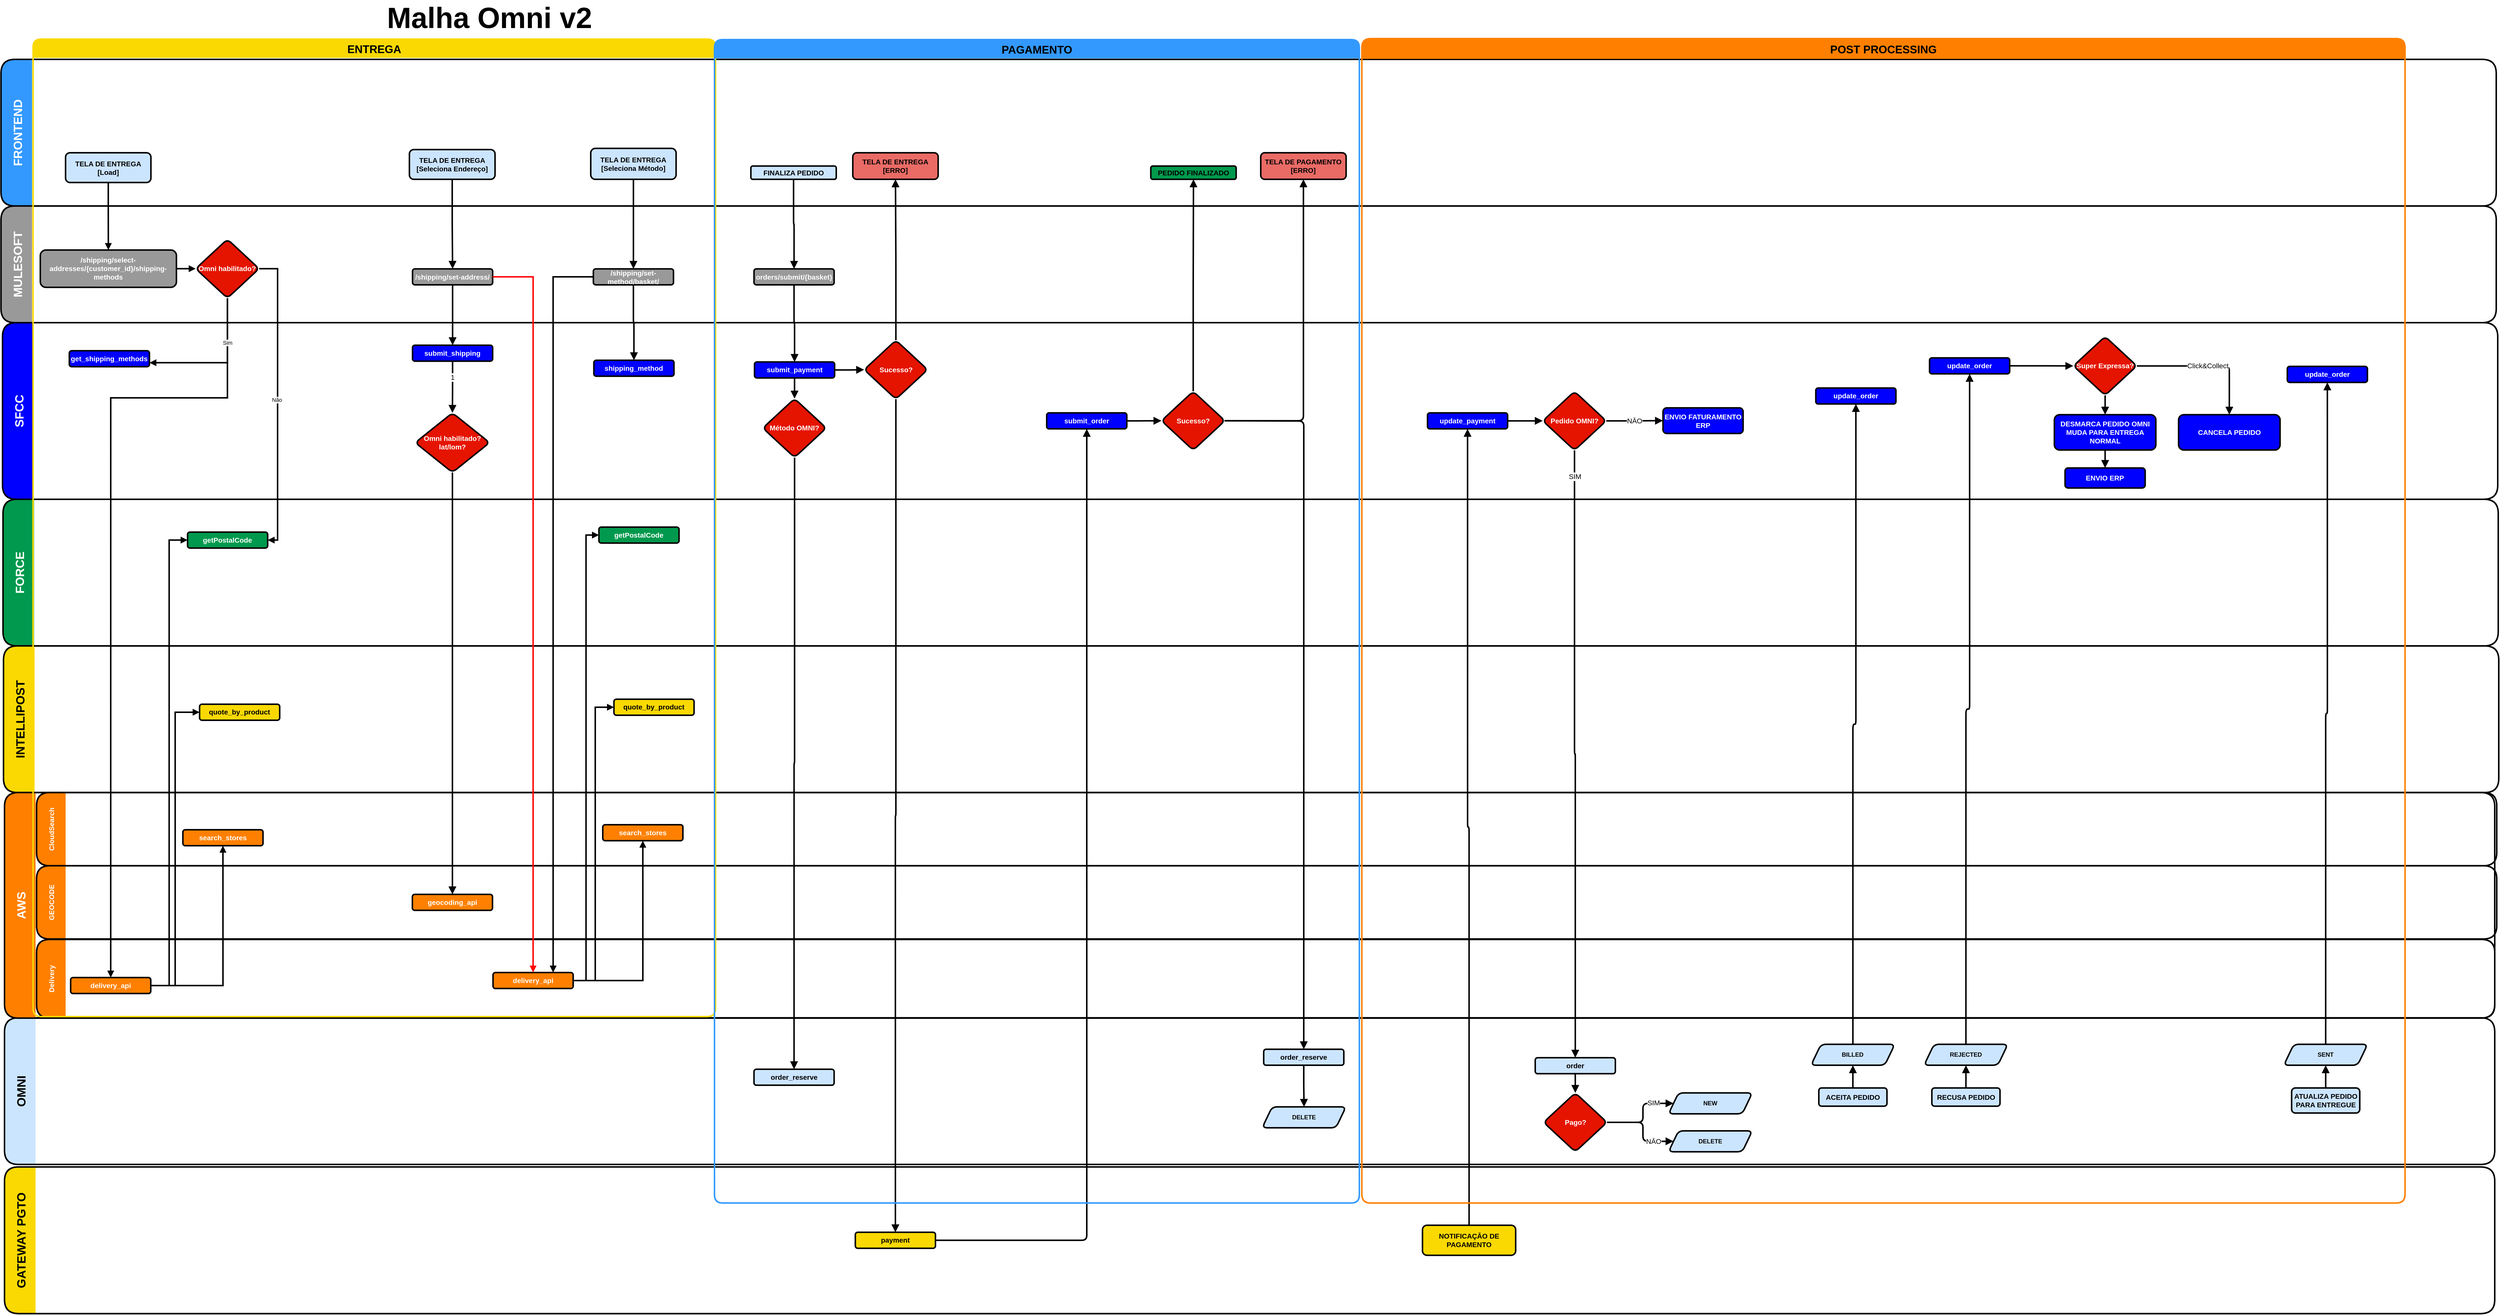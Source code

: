 <mxfile version="20.4.0" type="github">
  <diagram id="8vji63VKpBlKnXmn7Ga9" name="Page-1">
    <mxGraphModel dx="-656" dy="1143" grid="1" gridSize="10" guides="1" tooltips="1" connect="1" arrows="1" fold="1" page="1" pageScale="1" pageWidth="827" pageHeight="1169" math="0" shadow="0">
      <root>
        <mxCell id="0" />
        <mxCell id="1" parent="0" />
        <mxCell id="pm2VZgvuKRMVonqQj59v-1" value="search_stores" style="rounded=1;whiteSpace=wrap;html=1;fontFamily=Helvetica;fontSize=14;fontColor=#ffffff;align=center;fillColor=#FF8000;strokeColor=default;strokeWidth=3;fontStyle=1;" parent="1" vertex="1">
          <mxGeometry x="4294.003" y="2242.003" width="159.914" height="31.926" as="geometry" />
        </mxCell>
        <mxCell id="pm2VZgvuKRMVonqQj59v-2" value="OMNI" style="swimlane;horizontal=0;labelBackgroundColor=none;fillColor=#CCE5FF;fontColor=#000000;strokeColor=default;strokeWidth=3;fontSize=24;perimeterSpacing=1;swimlaneLine=0;rounded=1;startSize=62;collapsible=0;" parent="1" vertex="1">
          <mxGeometry x="3100" y="2627.4" width="4970" height="292.65" as="geometry">
            <mxRectangle x="-984" y="2480.4" width="47" height="92" as="alternateBounds" />
          </mxGeometry>
        </mxCell>
        <mxCell id="pm2VZgvuKRMVonqQj59v-4" style="edgeStyle=orthogonalEdgeStyle;rounded=1;orthogonalLoop=1;jettySize=auto;html=1;entryX=0.5;entryY=0;entryDx=0;entryDy=0;fontSize=24;fontColor=#000000;endArrow=block;endFill=1;endSize=8;strokeWidth=3;" parent="pm2VZgvuKRMVonqQj59v-2" source="pm2VZgvuKRMVonqQj59v-5" target="pm2VZgvuKRMVonqQj59v-6" edge="1">
          <mxGeometry relative="1" as="geometry" />
        </mxCell>
        <mxCell id="pm2VZgvuKRMVonqQj59v-5" value="order_reserve" style="rounded=1;whiteSpace=wrap;html=1;fontFamily=Helvetica;fontSize=14;fontColor=#000000;align=center;fillColor=#CCE5FF;strokeColor=default;strokeWidth=3;fontStyle=1;" parent="pm2VZgvuKRMVonqQj59v-2" vertex="1">
          <mxGeometry x="2513.094" y="62.714" width="159.914" height="31.926" as="geometry" />
        </mxCell>
        <mxCell id="pm2VZgvuKRMVonqQj59v-6" value="&lt;b&gt;DELETE&lt;/b&gt;" style="shape=parallelogram;perimeter=parallelogramPerimeter;whiteSpace=wrap;html=1;fixedSize=1;fontColor=#000000;fillColor=#CCE5FF;strokeWidth=3;rounded=1;" parent="pm2VZgvuKRMVonqQj59v-2" vertex="1">
          <mxGeometry x="2510.004" y="177.682" width="167.23" height="41.807" as="geometry" />
        </mxCell>
        <mxCell id="pm2VZgvuKRMVonqQj59v-7" style="edgeStyle=orthogonalEdgeStyle;rounded=1;orthogonalLoop=1;jettySize=auto;html=1;entryX=0.5;entryY=0;entryDx=0;entryDy=0;labelBackgroundColor=default;fontSize=14;fontColor=#000000;endArrow=block;endFill=1;endSize=8;strokeWidth=3;" parent="pm2VZgvuKRMVonqQj59v-2" source="pm2VZgvuKRMVonqQj59v-8" target="pm2VZgvuKRMVonqQj59v-12" edge="1">
          <mxGeometry relative="1" as="geometry" />
        </mxCell>
        <mxCell id="pm2VZgvuKRMVonqQj59v-8" value="order" style="rounded=1;whiteSpace=wrap;html=1;fontFamily=Helvetica;fontSize=14;fontColor=#000000;align=center;fillColor=#CCE5FF;strokeColor=default;strokeWidth=3;fontStyle=1;" parent="pm2VZgvuKRMVonqQj59v-2" vertex="1">
          <mxGeometry x="3055.004" y="79.594" width="159.914" height="31.926" as="geometry" />
        </mxCell>
        <mxCell id="pm2VZgvuKRMVonqQj59v-9" value="&lt;b&gt;NEW&lt;/b&gt;" style="shape=parallelogram;perimeter=parallelogramPerimeter;whiteSpace=wrap;html=1;fixedSize=1;fontColor=#000000;fillColor=#CCE5FF;strokeWidth=3;rounded=1;" parent="pm2VZgvuKRMVonqQj59v-2" vertex="1">
          <mxGeometry x="3321.004" y="149.822" width="167.23" height="41.807" as="geometry" />
        </mxCell>
        <mxCell id="pm2VZgvuKRMVonqQj59v-10" value="SIM" style="edgeStyle=orthogonalEdgeStyle;rounded=1;orthogonalLoop=1;jettySize=auto;html=1;entryX=0;entryY=0.5;entryDx=0;entryDy=0;labelBackgroundColor=default;fontSize=14;fontColor=#000000;endArrow=block;endFill=1;endSize=8;strokeWidth=3;" parent="pm2VZgvuKRMVonqQj59v-2" source="pm2VZgvuKRMVonqQj59v-12" target="pm2VZgvuKRMVonqQj59v-9" edge="1">
          <mxGeometry x="0.531" y="1" relative="1" as="geometry">
            <Array as="points">
              <mxPoint x="3270" y="209" />
              <mxPoint x="3270" y="171" />
            </Array>
            <mxPoint as="offset" />
          </mxGeometry>
        </mxCell>
        <mxCell id="pm2VZgvuKRMVonqQj59v-11" value="NĀO" style="edgeStyle=orthogonalEdgeStyle;rounded=1;orthogonalLoop=1;jettySize=auto;html=1;entryX=0;entryY=0.5;entryDx=0;entryDy=0;labelBackgroundColor=default;fontSize=14;fontColor=#000000;endArrow=block;endFill=1;endSize=8;strokeWidth=3;" parent="pm2VZgvuKRMVonqQj59v-2" source="pm2VZgvuKRMVonqQj59v-12" target="pm2VZgvuKRMVonqQj59v-13" edge="1">
          <mxGeometry x="0.531" relative="1" as="geometry">
            <Array as="points">
              <mxPoint x="3270" y="209" />
              <mxPoint x="3270" y="246" />
            </Array>
            <mxPoint as="offset" />
          </mxGeometry>
        </mxCell>
        <mxCell id="pm2VZgvuKRMVonqQj59v-12" value="Pago?" style="rhombus;whiteSpace=wrap;html=1;labelBackgroundColor=none;fontColor=#ffffff;fillColor=#e51400;strokeColor=default;strokeWidth=3;fontSize=14;fontStyle=1;rounded=1;" parent="pm2VZgvuKRMVonqQj59v-2" vertex="1">
          <mxGeometry x="3071.576" y="149.822" width="126.771" height="117.531" as="geometry" />
        </mxCell>
        <mxCell id="pm2VZgvuKRMVonqQj59v-13" value="&lt;b&gt;DELETE&lt;/b&gt;" style="shape=parallelogram;perimeter=parallelogramPerimeter;whiteSpace=wrap;html=1;fixedSize=1;fontColor=#000000;fillColor=#CCE5FF;strokeWidth=3;rounded=1;" parent="pm2VZgvuKRMVonqQj59v-2" vertex="1">
          <mxGeometry x="3321.004" y="225.542" width="167.23" height="41.807" as="geometry" />
        </mxCell>
        <mxCell id="pm2VZgvuKRMVonqQj59v-14" style="edgeStyle=orthogonalEdgeStyle;rounded=1;orthogonalLoop=1;jettySize=auto;html=1;entryX=0.5;entryY=1;entryDx=0;entryDy=0;labelBackgroundColor=default;fontSize=14;fontColor=#FFFFFF;endArrow=block;endFill=1;endSize=8;strokeWidth=3;" parent="pm2VZgvuKRMVonqQj59v-2" source="pm2VZgvuKRMVonqQj59v-15" target="pm2VZgvuKRMVonqQj59v-18" edge="1">
          <mxGeometry relative="1" as="geometry" />
        </mxCell>
        <mxCell id="pm2VZgvuKRMVonqQj59v-15" value="&lt;b&gt;ACEITA PEDIDO&lt;/b&gt;" style="rounded=1;whiteSpace=wrap;html=1;fontSize=14;fontColor=#000000;strokeWidth=3;fillColor=#CCE5FF;" parent="pm2VZgvuKRMVonqQj59v-2" vertex="1">
          <mxGeometry x="3621" y="140" width="136" height="36.32" as="geometry" />
        </mxCell>
        <mxCell id="pm2VZgvuKRMVonqQj59v-16" style="edgeStyle=orthogonalEdgeStyle;rounded=1;orthogonalLoop=1;jettySize=auto;html=1;entryX=0.5;entryY=1;entryDx=0;entryDy=0;labelBackgroundColor=default;fontSize=14;fontColor=#FFFFFF;endArrow=block;endFill=1;endSize=8;strokeWidth=3;" parent="pm2VZgvuKRMVonqQj59v-2" source="pm2VZgvuKRMVonqQj59v-17" target="pm2VZgvuKRMVonqQj59v-19" edge="1">
          <mxGeometry relative="1" as="geometry" />
        </mxCell>
        <mxCell id="pm2VZgvuKRMVonqQj59v-17" value="&lt;b&gt;RECUSA PEDIDO&lt;/b&gt;" style="rounded=1;whiteSpace=wrap;html=1;fontSize=14;fontColor=#000000;strokeWidth=3;fillColor=#CCE5FF;" parent="pm2VZgvuKRMVonqQj59v-2" vertex="1">
          <mxGeometry x="3846.62" y="140" width="136" height="36.32" as="geometry" />
        </mxCell>
        <mxCell id="pm2VZgvuKRMVonqQj59v-18" value="&lt;b&gt;BILLED&lt;/b&gt;" style="shape=parallelogram;perimeter=parallelogramPerimeter;whiteSpace=wrap;html=1;fixedSize=1;fontColor=#000000;fillColor=#CCE5FF;strokeWidth=3;rounded=1;" parent="pm2VZgvuKRMVonqQj59v-2" vertex="1">
          <mxGeometry x="3605.384" y="52.832" width="167.23" height="41.807" as="geometry" />
        </mxCell>
        <mxCell id="pm2VZgvuKRMVonqQj59v-19" value="&lt;b&gt;REJECTED&lt;/b&gt;" style="shape=parallelogram;perimeter=parallelogramPerimeter;whiteSpace=wrap;html=1;fixedSize=1;fontColor=#000000;fillColor=#CCE5FF;strokeWidth=3;rounded=1;" parent="pm2VZgvuKRMVonqQj59v-2" vertex="1">
          <mxGeometry x="3831.004" y="52.832" width="167.23" height="41.807" as="geometry" />
        </mxCell>
        <mxCell id="pm2VZgvuKRMVonqQj59v-20" style="edgeStyle=orthogonalEdgeStyle;rounded=1;orthogonalLoop=1;jettySize=auto;html=1;entryX=0.5;entryY=1;entryDx=0;entryDy=0;labelBackgroundColor=default;fontSize=14;fontColor=#000000;endArrow=block;endFill=1;endSize=8;strokeWidth=3;" parent="pm2VZgvuKRMVonqQj59v-2" source="pm2VZgvuKRMVonqQj59v-21" target="pm2VZgvuKRMVonqQj59v-22" edge="1">
          <mxGeometry relative="1" as="geometry" />
        </mxCell>
        <mxCell id="pm2VZgvuKRMVonqQj59v-21" value="&lt;b&gt;ATUALIZA PEDIDO PARA ENTREGUE&lt;/b&gt;" style="rounded=1;whiteSpace=wrap;html=1;fontSize=14;fontColor=#000000;strokeWidth=3;fillColor=#CCE5FF;" parent="pm2VZgvuKRMVonqQj59v-2" vertex="1">
          <mxGeometry x="4564.62" y="140" width="136" height="50" as="geometry" />
        </mxCell>
        <mxCell id="pm2VZgvuKRMVonqQj59v-22" value="&lt;b&gt;SENT&lt;/b&gt;" style="shape=parallelogram;perimeter=parallelogramPerimeter;whiteSpace=wrap;html=1;fixedSize=1;fontColor=#000000;fillColor=#CCE5FF;strokeWidth=3;rounded=1;" parent="pm2VZgvuKRMVonqQj59v-2" vertex="1">
          <mxGeometry x="4549.004" y="52.832" width="167.23" height="41.807" as="geometry" />
        </mxCell>
        <mxCell id="pm2VZgvuKRMVonqQj59v-23" value="GATEWAY PGTO" style="swimlane;horizontal=0;labelBackgroundColor=none;fillColor=#FAD902;fontColor=#000000;strokeColor=default;strokeWidth=3;fontSize=24;perimeterSpacing=1;swimlaneLine=0;rounded=1;startSize=62;collapsible=0;" parent="1" vertex="1">
          <mxGeometry x="3100" y="2925.06" width="4970" height="292.65" as="geometry" />
        </mxCell>
        <mxCell id="pm2VZgvuKRMVonqQj59v-24" value="payment" style="rounded=1;whiteSpace=wrap;html=1;fontFamily=Helvetica;fontSize=14;fontColor=#000000;align=center;fillColor=#FAD902;strokeColor=default;strokeWidth=3;fontStyle=1;" parent="pm2VZgvuKRMVonqQj59v-23" vertex="1">
          <mxGeometry x="1698.071" y="130.362" width="159.914" height="31.926" as="geometry" />
        </mxCell>
        <mxCell id="pm2VZgvuKRMVonqQj59v-25" value="&lt;b style=&quot;font-size: 14px;&quot;&gt;NOTIFICAÇĀO DE PAGAMENTO&lt;/b&gt;" style="rounded=1;whiteSpace=wrap;html=1;fontSize=14;fontColor=#000000;strokeWidth=3;fillColor=#FAD902;" parent="pm2VZgvuKRMVonqQj59v-23" vertex="1">
          <mxGeometry x="2830" y="116.32" width="186" height="60" as="geometry" />
        </mxCell>
        <mxCell id="pm2VZgvuKRMVonqQj59v-26" style="edgeStyle=orthogonalEdgeStyle;rounded=1;orthogonalLoop=1;jettySize=auto;html=1;entryX=0.5;entryY=0;entryDx=0;entryDy=0;fontColor=#000000;endArrow=block;endFill=1;endSize=8;strokeWidth=3;" parent="1" source="pm2VZgvuKRMVonqQj59v-38" target="pm2VZgvuKRMVonqQj59v-3" edge="1">
          <mxGeometry relative="1" as="geometry" />
        </mxCell>
        <mxCell id="pm2VZgvuKRMVonqQj59v-27" value="FRONTEND" style="swimlane;horizontal=0;labelBackgroundColor=none;fillColor=#3399FF;fontColor=#FFFFFF;strokeColor=default;strokeWidth=3;fontSize=24;perimeterSpacing=1;swimlaneLine=0;rounded=1;startSize=62;labelPosition=center;verticalLabelPosition=middle;align=center;verticalAlign=middle;collapsible=0;" parent="1" vertex="1">
          <mxGeometry x="3093" y="714.49" width="4980" height="292.65" as="geometry" />
        </mxCell>
        <mxCell id="pm2VZgvuKRMVonqQj59v-28" value="TELA DE ENTREGA&lt;br&gt;[Seleciona Endereço]" style="rounded=1;whiteSpace=wrap;html=1;labelBackgroundColor=none;fontColor=#000000;fillColor=#CCE5FF;strokeColor=default;strokeWidth=3;fontSize=14;fontStyle=1;" parent="pm2VZgvuKRMVonqQj59v-27" vertex="1">
          <mxGeometry x="815.09" y="180" width="170.91" height="59.44" as="geometry" />
        </mxCell>
        <mxCell id="pm2VZgvuKRMVonqQj59v-29" value="TELA DE ENTREGA&lt;br&gt;[Seleciona Método]" style="rounded=1;whiteSpace=wrap;html=1;labelBackgroundColor=none;fontColor=#000000;fillColor=#CCE5FF;strokeColor=default;strokeWidth=3;fontSize=14;fontStyle=1;" parent="pm2VZgvuKRMVonqQj59v-27" vertex="1">
          <mxGeometry x="1177.001" y="177.683" width="170.366" height="61.76" as="geometry" />
        </mxCell>
        <mxCell id="pm2VZgvuKRMVonqQj59v-30" value="FINALIZA PEDIDO" style="rounded=1;whiteSpace=wrap;html=1;labelBackgroundColor=none;fontColor=#000000;fillColor=#CCE5FF;strokeColor=default;strokeWidth=3;fontSize=14;fontStyle=1;" parent="pm2VZgvuKRMVonqQj59v-27" vertex="1">
          <mxGeometry x="1496.603" y="212.838" width="170.366" height="26.605" as="geometry" />
        </mxCell>
        <mxCell id="pm2VZgvuKRMVonqQj59v-31" value="TELA DE ENTREGA&lt;br&gt;[ERRO]" style="rounded=1;whiteSpace=wrap;html=1;labelBackgroundColor=none;fontColor=#000000;fillColor=#EA6B66;strokeColor=default;strokeWidth=3;fontSize=14;fontStyle=1;" parent="pm2VZgvuKRMVonqQj59v-27" vertex="1">
          <mxGeometry x="1700" y="186.333" width="170.37" height="53.11" as="geometry" />
        </mxCell>
        <mxCell id="pm2VZgvuKRMVonqQj59v-32" value="SFCC" style="swimlane;horizontal=0;labelBackgroundColor=none;fillColor=#0000FF;fontColor=#FFFFFF;strokeColor=default;strokeWidth=3;fontSize=24;perimeterSpacing=1;swimlaneLine=0;rounded=1;startSize=62;collapsible=0;" parent="1" vertex="1">
          <mxGeometry x="3096" y="1240" width="4980" height="352.45" as="geometry">
            <mxRectangle x="-984" y="1250" width="47" height="94" as="alternateBounds" />
          </mxGeometry>
        </mxCell>
        <mxCell id="pm2VZgvuKRMVonqQj59v-34" value="submit_shipping" style="rounded=1;whiteSpace=wrap;html=1;fontFamily=Helvetica;fontSize=14;fontColor=#ffffff;align=center;fillColor=#0000FF;strokeColor=default;strokeWidth=3;fontStyle=1;" parent="pm2VZgvuKRMVonqQj59v-32" vertex="1">
          <mxGeometry x="818.321" y="44.973" width="159.914" height="31.926" as="geometry" />
        </mxCell>
        <mxCell id="pm2VZgvuKRMVonqQj59v-35" value="shipping_method" style="rounded=1;whiteSpace=wrap;html=1;fontFamily=Helvetica;fontSize=14;fontColor=#ffffff;align=center;fillColor=#0000FF;strokeColor=default;strokeWidth=3;fontStyle=1;" parent="pm2VZgvuKRMVonqQj59v-32" vertex="1">
          <mxGeometry x="1180.227" y="74.973" width="159.914" height="31.926" as="geometry" />
        </mxCell>
        <mxCell id="pm2VZgvuKRMVonqQj59v-36" style="edgeStyle=orthogonalEdgeStyle;rounded=1;orthogonalLoop=1;jettySize=auto;html=1;fontColor=#000000;endArrow=block;endFill=1;endSize=8;strokeWidth=3;entryX=0.5;entryY=0;entryDx=0;entryDy=0;" parent="pm2VZgvuKRMVonqQj59v-32" source="pm2VZgvuKRMVonqQj59v-37" target="pm2VZgvuKRMVonqQj59v-38" edge="1">
          <mxGeometry relative="1" as="geometry" />
        </mxCell>
        <mxCell id="pm2VZgvuKRMVonqQj59v-37" value="submit_payment" style="rounded=1;whiteSpace=wrap;html=1;fontFamily=Helvetica;fontSize=14;fontColor=#ffffff;align=center;fillColor=#0000FF;strokeColor=default;strokeWidth=3;fontStyle=1;" parent="pm2VZgvuKRMVonqQj59v-32" vertex="1">
          <mxGeometry x="1500.829" y="78.392" width="159.914" height="31.926" as="geometry" />
        </mxCell>
        <mxCell id="pm2VZgvuKRMVonqQj59v-38" value="Método OMNI?" style="rhombus;whiteSpace=wrap;html=1;labelBackgroundColor=none;fontColor=#ffffff;fillColor=#e51400;strokeColor=default;strokeWidth=3;fontSize=14;fontStyle=1;rounded=1;" parent="pm2VZgvuKRMVonqQj59v-32" vertex="1">
          <mxGeometry x="1517.396" y="151.552" width="126.771" height="117.531" as="geometry" />
        </mxCell>
        <mxCell id="pm2VZgvuKRMVonqQj59v-39" value="Sucesso?" style="rhombus;whiteSpace=wrap;html=1;labelBackgroundColor=none;fontColor=#ffffff;fillColor=#e51400;strokeColor=default;strokeWidth=3;fontSize=14;fontStyle=1;rounded=1;" parent="pm2VZgvuKRMVonqQj59v-32" vertex="1">
          <mxGeometry x="1719.641" y="35.066" width="126.771" height="117.531" as="geometry" />
        </mxCell>
        <mxCell id="pm2VZgvuKRMVonqQj59v-40" style="edgeStyle=orthogonalEdgeStyle;rounded=1;orthogonalLoop=1;jettySize=auto;html=1;fontColor=#000000;endArrow=block;endFill=1;endSize=8;strokeWidth=3;entryX=0;entryY=0.5;entryDx=0;entryDy=0;" parent="pm2VZgvuKRMVonqQj59v-32" source="pm2VZgvuKRMVonqQj59v-37" target="pm2VZgvuKRMVonqQj59v-39" edge="1">
          <mxGeometry relative="1" as="geometry">
            <mxPoint x="1055.641" y="68.225" as="targetPoint" />
          </mxGeometry>
        </mxCell>
        <mxCell id="pm2VZgvuKRMVonqQj59v-42" value="ENVIO FATURAMENTO ERP" style="rounded=1;whiteSpace=wrap;html=1;fontFamily=Helvetica;fontSize=14;fontColor=#ffffff;align=center;fillColor=#0000FF;strokeColor=default;strokeWidth=3;fontStyle=1;" parent="pm2VZgvuKRMVonqQj59v-32" vertex="1">
          <mxGeometry x="3314" y="170" width="159.91" height="51.13" as="geometry" />
        </mxCell>
        <mxCell id="pm2VZgvuKRMVonqQj59v-44" value="update_order" style="rounded=1;whiteSpace=wrap;html=1;fontFamily=Helvetica;fontSize=14;fontColor=#ffffff;align=center;fillColor=#0000FF;strokeColor=default;strokeWidth=3;fontStyle=1;" parent="pm2VZgvuKRMVonqQj59v-32" vertex="1">
          <mxGeometry x="3618.999" y="130.362" width="159.914" height="31.926" as="geometry" />
        </mxCell>
        <mxCell id="pm2VZgvuKRMVonqQj59v-46" style="edgeStyle=orthogonalEdgeStyle;rounded=1;orthogonalLoop=1;jettySize=auto;html=1;entryX=0;entryY=0.5;entryDx=0;entryDy=0;labelBackgroundColor=default;fontSize=14;fontColor=#FFFFFF;endArrow=block;endFill=1;endSize=8;strokeWidth=3;" parent="pm2VZgvuKRMVonqQj59v-32" source="pm2VZgvuKRMVonqQj59v-47" target="pm2VZgvuKRMVonqQj59v-51" edge="1">
          <mxGeometry relative="1" as="geometry" />
        </mxCell>
        <mxCell id="pm2VZgvuKRMVonqQj59v-47" value="update_order" style="rounded=1;whiteSpace=wrap;html=1;fontFamily=Helvetica;fontSize=14;fontColor=#ffffff;align=center;fillColor=#0000FF;strokeColor=default;strokeWidth=3;fontStyle=1;" parent="pm2VZgvuKRMVonqQj59v-32" vertex="1">
          <mxGeometry x="3845.999" y="70.202" width="159.914" height="31.926" as="geometry" />
        </mxCell>
        <mxCell id="pm2VZgvuKRMVonqQj59v-49" style="edgeStyle=orthogonalEdgeStyle;rounded=1;orthogonalLoop=1;jettySize=auto;html=1;entryX=0.5;entryY=0;entryDx=0;entryDy=0;labelBackgroundColor=default;fontSize=14;fontColor=#FFFFFF;endArrow=block;endFill=1;endSize=8;strokeWidth=3;" parent="pm2VZgvuKRMVonqQj59v-32" source="pm2VZgvuKRMVonqQj59v-51" target="pm2VZgvuKRMVonqQj59v-53" edge="1">
          <mxGeometry relative="1" as="geometry" />
        </mxCell>
        <mxCell id="pm2VZgvuKRMVonqQj59v-50" value="Click&amp;amp;Collect" style="edgeStyle=orthogonalEdgeStyle;rounded=1;orthogonalLoop=1;jettySize=auto;html=1;entryX=0.5;entryY=0;entryDx=0;entryDy=0;labelBackgroundColor=default;fontSize=14;fontColor=#000000;endArrow=block;endFill=1;endSize=8;strokeWidth=3;" parent="pm2VZgvuKRMVonqQj59v-32" source="pm2VZgvuKRMVonqQj59v-51" target="pm2VZgvuKRMVonqQj59v-55" edge="1">
          <mxGeometry relative="1" as="geometry" />
        </mxCell>
        <mxCell id="pm2VZgvuKRMVonqQj59v-51" value="Super Expressa?" style="rhombus;whiteSpace=wrap;html=1;labelBackgroundColor=none;fontColor=#ffffff;fillColor=#e51400;strokeColor=default;strokeWidth=3;fontSize=14;fontStyle=1;rounded=1;" parent="pm2VZgvuKRMVonqQj59v-32" vertex="1">
          <mxGeometry x="4132.996" y="27.562" width="126.771" height="117.531" as="geometry" />
        </mxCell>
        <mxCell id="pm2VZgvuKRMVonqQj59v-52" style="edgeStyle=orthogonalEdgeStyle;rounded=1;orthogonalLoop=1;jettySize=auto;html=1;labelBackgroundColor=default;fontSize=14;fontColor=#FFFFFF;endArrow=block;endFill=1;endSize=8;strokeWidth=3;" parent="pm2VZgvuKRMVonqQj59v-32" source="pm2VZgvuKRMVonqQj59v-53" target="pm2VZgvuKRMVonqQj59v-54" edge="1">
          <mxGeometry relative="1" as="geometry" />
        </mxCell>
        <mxCell id="pm2VZgvuKRMVonqQj59v-53" value="DESMARCA PEDIDO OMNI&lt;br&gt;MUDA PARA ENTREGA NORMAL" style="rounded=1;whiteSpace=wrap;html=1;fontFamily=Helvetica;fontSize=14;fontColor=#ffffff;align=center;fillColor=#0000FF;strokeColor=default;strokeWidth=3;fontStyle=1;" parent="pm2VZgvuKRMVonqQj59v-32" vertex="1">
          <mxGeometry x="4095.09" y="183.6" width="202.58" height="70.57" as="geometry" />
        </mxCell>
        <mxCell id="pm2VZgvuKRMVonqQj59v-54" value="ENVIO ERP" style="rounded=1;whiteSpace=wrap;html=1;fontFamily=Helvetica;fontSize=14;fontColor=#ffffff;align=center;fillColor=#0000FF;strokeColor=default;strokeWidth=3;fontStyle=1;" parent="pm2VZgvuKRMVonqQj59v-32" vertex="1">
          <mxGeometry x="4116.43" y="290" width="159.91" height="40" as="geometry" />
        </mxCell>
        <mxCell id="pm2VZgvuKRMVonqQj59v-55" value="CANCELA PEDIDO" style="rounded=1;whiteSpace=wrap;html=1;fontFamily=Helvetica;fontSize=14;fontColor=#ffffff;align=center;fillColor=#0000FF;strokeColor=default;strokeWidth=3;fontStyle=1;" parent="pm2VZgvuKRMVonqQj59v-32" vertex="1">
          <mxGeometry x="4343" y="183.6" width="202.58" height="70.57" as="geometry" />
        </mxCell>
        <mxCell id="pm2VZgvuKRMVonqQj59v-56" value="update_order" style="rounded=1;whiteSpace=wrap;html=1;fontFamily=Helvetica;fontSize=14;fontColor=#ffffff;align=center;fillColor=#0000FF;strokeColor=default;strokeWidth=3;fontStyle=1;" parent="pm2VZgvuKRMVonqQj59v-32" vertex="1">
          <mxGeometry x="4559.999" y="87.272" width="159.914" height="31.926" as="geometry" />
        </mxCell>
        <mxCell id="pm2VZgvuKRMVonqQj59v-58" value="FORCE" style="swimlane;horizontal=0;labelBackgroundColor=none;fillColor=#00994D;fontColor=#FFFFFF;strokeColor=default;strokeWidth=3;fontSize=24;perimeterSpacing=1;swimlaneLine=0;rounded=1;startSize=62;collapsible=0;" parent="1" vertex="1">
          <mxGeometry x="3097" y="1592.45" width="4980" height="292.65" as="geometry">
            <mxRectangle x="-984" y="1602.447" width="50" height="110" as="alternateBounds" />
          </mxGeometry>
        </mxCell>
        <mxCell id="pm2VZgvuKRMVonqQj59v-59" value="getPostalCode" style="rounded=1;whiteSpace=wrap;html=1;fontFamily=Helvetica;fontSize=14;fontColor=#ffffff;align=center;fillColor=#00994D;strokeColor=default;strokeWidth=3;fontStyle=1;" parent="pm2VZgvuKRMVonqQj59v-58" vertex="1">
          <mxGeometry x="1189.321" y="55.515" width="159.914" height="31.926" as="geometry" />
        </mxCell>
        <mxCell id="pm2VZgvuKRMVonqQj59v-60" value="INTELLIPOST" style="swimlane;horizontal=0;labelBackgroundColor=none;fillColor=#FAD902;fontColor=#000000;strokeColor=default;strokeWidth=3;fontSize=24;perimeterSpacing=1;swimlaneLine=0;rounded=1;startSize=62;collapsible=0;" parent="1" vertex="1">
          <mxGeometry x="3098" y="1885.1" width="4980" height="292.65" as="geometry" />
        </mxCell>
        <mxCell id="pm2VZgvuKRMVonqQj59v-61" value="quote_by_product" style="rounded=1;whiteSpace=wrap;html=1;fontFamily=Helvetica;fontSize=14;fontColor=#000000;align=center;fillColor=#FAD902;strokeColor=default;strokeWidth=3;fontStyle=1;" parent="pm2VZgvuKRMVonqQj59v-60" vertex="1">
          <mxGeometry x="1218.321" y="106.419" width="159.914" height="31.926" as="geometry" />
        </mxCell>
        <mxCell id="pm2VZgvuKRMVonqQj59v-62" value="MULESOFT" style="swimlane;horizontal=0;labelBackgroundColor=none;fillColor=#999999;fontColor=#FFFFFF;strokeColor=default;strokeWidth=3;fontSize=24;perimeterSpacing=1;swimlaneLine=0;rounded=1;startSize=62;collapsible=0;" parent="1" vertex="1">
          <mxGeometry x="3093" y="1007.14" width="4980" height="232.86" as="geometry" />
        </mxCell>
        <mxCell id="pm2VZgvuKRMVonqQj59v-63" value="/shipping/set-address/" style="rounded=1;whiteSpace=wrap;html=1;fontFamily=Helvetica;fontSize=14;fontColor=#ffffff;align=center;fillColor=#999999;strokeColor=default;strokeWidth=3;fontStyle=1;" parent="pm2VZgvuKRMVonqQj59v-62" vertex="1">
          <mxGeometry x="821.321" y="125.425" width="159.914" height="31.926" as="geometry" />
        </mxCell>
        <mxCell id="pm2VZgvuKRMVonqQj59v-64" value="/shipping/set-method/basket/" style="rounded=1;whiteSpace=wrap;html=1;fontFamily=Helvetica;fontSize=14;fontColor=#ffffff;align=center;fillColor=#999999;strokeColor=default;strokeWidth=3;fontStyle=1;" parent="pm2VZgvuKRMVonqQj59v-62" vertex="1">
          <mxGeometry x="1182.227" y="125.425" width="159.914" height="31.926" as="geometry" />
        </mxCell>
        <mxCell id="pm2VZgvuKRMVonqQj59v-65" value="orders/submit/{basket}" style="rounded=1;whiteSpace=wrap;html=1;fontFamily=Helvetica;fontSize=14;fontColor=#ffffff;align=center;fillColor=#999999;strokeColor=default;strokeWidth=3;fontStyle=1;" parent="pm2VZgvuKRMVonqQj59v-62" vertex="1">
          <mxGeometry x="1502.829" y="125.425" width="159.914" height="31.926" as="geometry" />
        </mxCell>
        <mxCell id="pm2VZgvuKRMVonqQj59v-66" style="edgeStyle=orthogonalEdgeStyle;rounded=1;orthogonalLoop=1;jettySize=auto;html=1;fontColor=#000000;strokeWidth=3;endArrow=block;endFill=1;strokeColor=default;fontSize=14;fontStyle=1;endSize=8;entryX=0.5;entryY=0;entryDx=0;entryDy=0;" parent="1" source="pm2VZgvuKRMVonqQj59v-28" edge="1" target="pm2VZgvuKRMVonqQj59v-63">
          <mxGeometry relative="1" as="geometry">
            <mxPoint x="3985.8" y="1132.565" as="targetPoint" />
          </mxGeometry>
        </mxCell>
        <mxCell id="pm2VZgvuKRMVonqQj59v-67" style="edgeStyle=orthogonalEdgeStyle;rounded=1;orthogonalLoop=1;jettySize=auto;html=1;entryX=0.5;entryY=0;entryDx=0;entryDy=0;fontSize=14;fontColor=#000000;endArrow=block;endFill=1;strokeColor=default;strokeWidth=3;endSize=8;" parent="1" source="pm2VZgvuKRMVonqQj59v-29" target="pm2VZgvuKRMVonqQj59v-64" edge="1">
          <mxGeometry relative="1" as="geometry" />
        </mxCell>
        <mxCell id="pm2VZgvuKRMVonqQj59v-68" style="edgeStyle=orthogonalEdgeStyle;rounded=1;orthogonalLoop=1;jettySize=auto;html=1;entryX=0.5;entryY=0;entryDx=0;entryDy=0;fontSize=14;fontColor=#000000;endArrow=block;endFill=1;strokeColor=default;strokeWidth=3;endSize=8;" parent="1" source="pm2VZgvuKRMVonqQj59v-64" target="pm2VZgvuKRMVonqQj59v-35" edge="1">
          <mxGeometry relative="1" as="geometry" />
        </mxCell>
        <mxCell id="pm2VZgvuKRMVonqQj59v-69" style="edgeStyle=orthogonalEdgeStyle;rounded=1;orthogonalLoop=1;jettySize=auto;html=1;fontSize=14;fontColor=#000000;endArrow=block;endFill=1;strokeColor=default;strokeWidth=3;endSize=8;" parent="1" source="pm2VZgvuKRMVonqQj59v-63" target="pm2VZgvuKRMVonqQj59v-34" edge="1">
          <mxGeometry relative="1" as="geometry" />
        </mxCell>
        <mxCell id="pm2VZgvuKRMVonqQj59v-70" style="edgeStyle=orthogonalEdgeStyle;rounded=1;orthogonalLoop=1;jettySize=auto;html=1;entryX=0.5;entryY=0;entryDx=0;entryDy=0;fontColor=#000000;strokeWidth=3;endArrow=block;endFill=1;endSize=8;" parent="1" source="pm2VZgvuKRMVonqQj59v-30" target="pm2VZgvuKRMVonqQj59v-65" edge="1">
          <mxGeometry relative="1" as="geometry" />
        </mxCell>
        <mxCell id="pm2VZgvuKRMVonqQj59v-71" style="edgeStyle=orthogonalEdgeStyle;rounded=1;orthogonalLoop=1;jettySize=auto;html=1;entryX=0.5;entryY=0;entryDx=0;entryDy=0;fontColor=#000000;strokeWidth=3;endArrow=block;endFill=1;endSize=8;" parent="1" source="pm2VZgvuKRMVonqQj59v-65" target="pm2VZgvuKRMVonqQj59v-37" edge="1">
          <mxGeometry relative="1" as="geometry" />
        </mxCell>
        <mxCell id="pm2VZgvuKRMVonqQj59v-72" style="edgeStyle=orthogonalEdgeStyle;rounded=1;orthogonalLoop=1;jettySize=auto;html=1;entryX=0.5;entryY=1;entryDx=0;entryDy=0;fontSize=24;fontColor=#000000;endArrow=block;endFill=1;endSize=8;strokeWidth=3;exitX=0.5;exitY=0;exitDx=0;exitDy=0;" parent="1" source="pm2VZgvuKRMVonqQj59v-39" target="pm2VZgvuKRMVonqQj59v-31" edge="1">
          <mxGeometry relative="1" as="geometry">
            <mxPoint x="4896.186" y="947.603" as="targetPoint" />
          </mxGeometry>
        </mxCell>
        <mxCell id="pm2VZgvuKRMVonqQj59v-73" style="edgeStyle=orthogonalEdgeStyle;rounded=1;orthogonalLoop=1;jettySize=auto;html=1;entryX=0.5;entryY=0;entryDx=0;entryDy=0;fontSize=24;fontColor=#000000;endArrow=block;endFill=1;endSize=8;strokeWidth=3;" parent="1" source="pm2VZgvuKRMVonqQj59v-39" target="pm2VZgvuKRMVonqQj59v-24" edge="1">
          <mxGeometry relative="1" as="geometry" />
        </mxCell>
        <mxCell id="pm2VZgvuKRMVonqQj59v-74" style="edgeStyle=orthogonalEdgeStyle;rounded=1;orthogonalLoop=1;jettySize=auto;html=1;fontSize=24;fontColor=#000000;endArrow=block;endFill=1;endSize=8;strokeWidth=3;entryX=0.5;entryY=0;entryDx=0;entryDy=0;" parent="1" target="pm2VZgvuKRMVonqQj59v-5" edge="1">
          <mxGeometry relative="1" as="geometry">
            <mxPoint x="5579" y="2390" as="targetPoint" />
            <mxPoint x="5534.762" y="1435.757" as="sourcePoint" />
          </mxGeometry>
        </mxCell>
        <mxCell id="pm2VZgvuKRMVonqQj59v-75" style="edgeStyle=orthogonalEdgeStyle;rounded=1;orthogonalLoop=1;jettySize=auto;html=1;entryX=0.5;entryY=1;entryDx=0;entryDy=0;fontSize=24;fontColor=#000000;endArrow=block;endFill=1;endSize=8;strokeWidth=3;" parent="1" source="pm2VZgvuKRMVonqQj59v-77" target="pm2VZgvuKRMVonqQj59v-81" edge="1">
          <mxGeometry relative="1" as="geometry" />
        </mxCell>
        <mxCell id="pm2VZgvuKRMVonqQj59v-76" style="edgeStyle=orthogonalEdgeStyle;rounded=1;orthogonalLoop=1;jettySize=auto;html=1;entryX=0.5;entryY=1;entryDx=0;entryDy=0;fontSize=24;fontColor=#000000;endArrow=block;endFill=1;endSize=8;strokeWidth=3;" parent="1" source="pm2VZgvuKRMVonqQj59v-77" target="pm2VZgvuKRMVonqQj59v-82" edge="1">
          <mxGeometry relative="1" as="geometry" />
        </mxCell>
        <mxCell id="pm2VZgvuKRMVonqQj59v-77" value="Sucesso?" style="rhombus;whiteSpace=wrap;html=1;labelBackgroundColor=none;fontColor=#ffffff;fillColor=#e51400;strokeColor=default;strokeWidth=3;fontSize=14;fontStyle=1;rounded=1;" parent="1" vertex="1">
          <mxGeometry x="5409.001" y="1377.001" width="126.771" height="117.531" as="geometry" />
        </mxCell>
        <mxCell id="pm2VZgvuKRMVonqQj59v-78" style="edgeStyle=orthogonalEdgeStyle;rounded=1;orthogonalLoop=1;jettySize=auto;html=1;entryX=0;entryY=0.5;entryDx=0;entryDy=0;fontSize=24;fontColor=#000000;endArrow=block;endFill=1;endSize=8;strokeWidth=3;" parent="1" source="pm2VZgvuKRMVonqQj59v-79" target="pm2VZgvuKRMVonqQj59v-77" edge="1">
          <mxGeometry relative="1" as="geometry" />
        </mxCell>
        <mxCell id="pm2VZgvuKRMVonqQj59v-79" value="submit_order" style="rounded=1;whiteSpace=wrap;html=1;fontFamily=Helvetica;fontSize=14;fontColor=#ffffff;align=center;fillColor=#0000FF;strokeColor=default;strokeWidth=3;fontStyle=1;" parent="1" vertex="1">
          <mxGeometry x="5179.999" y="1419.997" width="159.914" height="31.926" as="geometry" />
        </mxCell>
        <mxCell id="pm2VZgvuKRMVonqQj59v-80" style="edgeStyle=orthogonalEdgeStyle;rounded=1;orthogonalLoop=1;jettySize=auto;html=1;fontSize=24;fontColor=#000000;endArrow=block;endFill=1;endSize=8;strokeWidth=3;entryX=0.5;entryY=1;entryDx=0;entryDy=0;" parent="1" source="pm2VZgvuKRMVonqQj59v-24" target="pm2VZgvuKRMVonqQj59v-79" edge="1">
          <mxGeometry relative="1" as="geometry">
            <mxPoint x="5270" y="1481.538" as="targetPoint" />
          </mxGeometry>
        </mxCell>
        <mxCell id="pm2VZgvuKRMVonqQj59v-81" value="TELA DE PAGAMENTO&lt;br&gt;[ERRO]" style="rounded=1;whiteSpace=wrap;html=1;labelBackgroundColor=none;fontColor=#000000;fillColor=#EA6B66;strokeColor=default;strokeWidth=3;fontSize=14;fontStyle=1;" parent="1" vertex="1">
          <mxGeometry x="5607.2" y="900.823" width="170.37" height="53.11" as="geometry" />
        </mxCell>
        <mxCell id="pm2VZgvuKRMVonqQj59v-82" value="PEDIDO FINALIZADO" style="rounded=1;whiteSpace=wrap;html=1;labelBackgroundColor=none;fontColor=#000000;fillColor=#00994D;strokeColor=default;strokeWidth=3;fontSize=14;fontStyle=1;" parent="1" vertex="1">
          <mxGeometry x="5387.773" y="927.328" width="170.366" height="26.605" as="geometry" />
        </mxCell>
        <mxCell id="pm2VZgvuKRMVonqQj59v-83" style="edgeStyle=orthogonalEdgeStyle;rounded=1;orthogonalLoop=1;jettySize=auto;html=1;entryX=0;entryY=0.5;entryDx=0;entryDy=0;labelBackgroundColor=default;fontSize=14;fontColor=#000000;endArrow=block;endFill=1;endSize=8;strokeWidth=3;" parent="1" source="pm2VZgvuKRMVonqQj59v-84" target="pm2VZgvuKRMVonqQj59v-88" edge="1">
          <mxGeometry relative="1" as="geometry" />
        </mxCell>
        <mxCell id="pm2VZgvuKRMVonqQj59v-84" value="update_payment" style="rounded=1;whiteSpace=wrap;html=1;fontFamily=Helvetica;fontSize=14;fontColor=#ffffff;align=center;fillColor=#0000FF;strokeColor=default;strokeWidth=3;fontStyle=1;" parent="1" vertex="1">
          <mxGeometry x="5939.999" y="1419.997" width="159.914" height="31.926" as="geometry" />
        </mxCell>
        <mxCell id="pm2VZgvuKRMVonqQj59v-85" style="edgeStyle=orthogonalEdgeStyle;rounded=1;orthogonalLoop=1;jettySize=auto;html=1;fontSize=14;fontColor=#000000;endArrow=block;endFill=1;endSize=8;strokeWidth=3;entryX=0.5;entryY=1;entryDx=0;entryDy=0;" parent="1" source="pm2VZgvuKRMVonqQj59v-25" target="pm2VZgvuKRMVonqQj59v-84" edge="1">
          <mxGeometry relative="1" as="geometry">
            <mxPoint x="6030" y="1610" as="targetPoint" />
          </mxGeometry>
        </mxCell>
        <mxCell id="pm2VZgvuKRMVonqQj59v-86" value="SIM" style="edgeStyle=orthogonalEdgeStyle;rounded=1;orthogonalLoop=1;jettySize=auto;html=1;entryX=0.5;entryY=0;entryDx=0;entryDy=0;labelBackgroundColor=default;fontSize=14;fontColor=#000000;endArrow=block;endFill=1;endSize=8;strokeWidth=3;" parent="1" source="pm2VZgvuKRMVonqQj59v-88" target="pm2VZgvuKRMVonqQj59v-8" edge="1">
          <mxGeometry x="-0.914" y="1" relative="1" as="geometry">
            <mxPoint as="offset" />
          </mxGeometry>
        </mxCell>
        <mxCell id="pm2VZgvuKRMVonqQj59v-87" value="NĀO" style="edgeStyle=orthogonalEdgeStyle;rounded=1;orthogonalLoop=1;jettySize=auto;html=1;entryX=0;entryY=0.5;entryDx=0;entryDy=0;labelBackgroundColor=default;fontSize=14;fontColor=#000000;endArrow=block;endFill=1;endSize=8;strokeWidth=3;" parent="1" source="pm2VZgvuKRMVonqQj59v-88" target="pm2VZgvuKRMVonqQj59v-42" edge="1">
          <mxGeometry relative="1" as="geometry" />
        </mxCell>
        <mxCell id="pm2VZgvuKRMVonqQj59v-88" value="Pedido OMNI?" style="rhombus;whiteSpace=wrap;html=1;labelBackgroundColor=none;fontColor=#ffffff;fillColor=#e51400;strokeColor=default;strokeWidth=3;fontSize=14;fontStyle=1;rounded=1;" parent="1" vertex="1">
          <mxGeometry x="6169.996" y="1377.197" width="126.771" height="117.531" as="geometry" />
        </mxCell>
        <mxCell id="pm2VZgvuKRMVonqQj59v-89" value="CloudSearch" style="swimlane;horizontal=0;fontSize=14;fontColor=#FFFFFF;strokeWidth=3;fillColor=#FF8000;rounded=1;swimlaneLine=0;glass=0;shadow=0;startSize=58;collapsible=0;" parent="1" vertex="1">
          <mxGeometry x="3164" y="2177.75" width="4910" height="146.13" as="geometry" />
        </mxCell>
        <mxCell id="pm2VZgvuKRMVonqQj59v-90" value="GEOCODE" style="swimlane;horizontal=0;fontSize=14;fontColor=#FFFFFF;strokeWidth=3;fillColor=#FF8000;rounded=1;swimlaneLine=0;startSize=58;collapsible=0;" parent="1" vertex="1">
          <mxGeometry x="3164" y="2323.88" width="4910" height="146.13" as="geometry" />
        </mxCell>
        <mxCell id="pm2VZgvuKRMVonqQj59v-91" value="geocoding_api" style="rounded=1;whiteSpace=wrap;html=1;fontFamily=Helvetica;fontSize=14;fontColor=#ffffff;align=center;fillColor=#FF8000;strokeColor=default;strokeWidth=3;fontStyle=1;" parent="pm2VZgvuKRMVonqQj59v-90" vertex="1">
          <mxGeometry x="750.003" y="57.106" width="159.914" height="31.926" as="geometry" />
        </mxCell>
        <mxCell id="pm2VZgvuKRMVonqQj59v-92" value="AWS" style="swimlane;horizontal=0;labelBackgroundColor=none;fillColor=#FF8000;fontColor=#FFFFFF;strokeColor=default;strokeWidth=3;fontSize=24;perimeterSpacing=1;swimlaneLine=0;rounded=1;startSize=62;collapsible=0;" parent="1" vertex="1">
          <mxGeometry x="3100" y="2177.75" width="4970" height="450.25" as="geometry" />
        </mxCell>
        <mxCell id="pm2VZgvuKRMVonqQj59v-93" value="Delivery" style="swimlane;horizontal=0;fontSize=14;fontColor=#FFFFFF;strokeWidth=3;fillColor=#FF8000;rounded=1;swimlaneLine=0;startSize=58;collapsible=0;" parent="pm2VZgvuKRMVonqQj59v-92" vertex="1">
          <mxGeometry x="64" y="293.25" width="4906" height="156.75" as="geometry" />
        </mxCell>
        <mxCell id="pm2VZgvuKRMVonqQj59v-94" value="" style="edgeStyle=orthogonalEdgeStyle;rounded=1;orthogonalLoop=1;jettySize=auto;html=1;entryX=0.5;entryY=0;entryDx=0;entryDy=0;fontSize=14;fontColor=#FFFFFF;endArrow=block;endFill=1;endSize=8;strokeWidth=3;textDirection=rtl;" parent="1" source="pm2VZgvuKRMVonqQj59v-41" target="pm2VZgvuKRMVonqQj59v-91" edge="1">
          <mxGeometry relative="1" as="geometry" />
        </mxCell>
        <mxCell id="pm2VZgvuKRMVonqQj59v-95" style="edgeStyle=orthogonalEdgeStyle;rounded=1;orthogonalLoop=1;jettySize=auto;html=1;entryX=0.5;entryY=1;entryDx=0;entryDy=0;labelBackgroundColor=default;fontSize=14;fontColor=#FFFFFF;endArrow=block;endFill=1;endSize=8;strokeWidth=3;" parent="1" source="pm2VZgvuKRMVonqQj59v-18" target="pm2VZgvuKRMVonqQj59v-44" edge="1">
          <mxGeometry relative="1" as="geometry" />
        </mxCell>
        <mxCell id="pm2VZgvuKRMVonqQj59v-96" style="edgeStyle=orthogonalEdgeStyle;rounded=1;orthogonalLoop=1;jettySize=auto;html=1;labelBackgroundColor=default;fontSize=14;fontColor=#FFFFFF;endArrow=block;endFill=1;endSize=8;strokeWidth=3;entryX=0.5;entryY=1;entryDx=0;entryDy=0;" parent="1" source="pm2VZgvuKRMVonqQj59v-19" target="pm2VZgvuKRMVonqQj59v-47" edge="1">
          <mxGeometry relative="1" as="geometry">
            <mxPoint x="7060" y="1490" as="targetPoint" />
          </mxGeometry>
        </mxCell>
        <mxCell id="pm2VZgvuKRMVonqQj59v-97" style="edgeStyle=orthogonalEdgeStyle;rounded=1;orthogonalLoop=1;jettySize=auto;html=1;labelBackgroundColor=default;fontSize=14;fontColor=#000000;endArrow=block;endFill=1;endSize=8;strokeWidth=3;entryX=0.5;entryY=1;entryDx=0;entryDy=0;" parent="1" source="pm2VZgvuKRMVonqQj59v-22" target="pm2VZgvuKRMVonqQj59v-56" edge="1">
          <mxGeometry relative="1" as="geometry">
            <mxPoint x="7913.619" y="1450" as="targetPoint" />
          </mxGeometry>
        </mxCell>
        <mxCell id="pm2VZgvuKRMVonqQj59v-98" value="ENTREGA" style="swimlane;fontSize=22;fontColor=#000000;strokeWidth=3;fillColor=#FAD902;strokeColor=#FAD902;rounded=1;startSize=36;collapsible=0;" parent="1" vertex="1">
          <mxGeometry x="3157" y="674" width="1362" height="1951" as="geometry" />
        </mxCell>
        <mxCell id="pm2VZgvuKRMVonqQj59v-99" value="delivery_api" style="rounded=1;whiteSpace=wrap;html=1;fontFamily=Helvetica;fontSize=14;fontColor=#ffffff;align=center;fillColor=#FF8000;strokeColor=default;strokeWidth=3;fontStyle=1;" parent="pm2VZgvuKRMVonqQj59v-98" vertex="1">
          <mxGeometry x="918.003" y="1862.996" width="159.914" height="31.926" as="geometry" />
        </mxCell>
        <mxCell id="pm2VZgvuKRMVonqQj59v-41" value="Omni habilitado?&lt;br&gt;lat/lom?" style="rhombus;whiteSpace=wrap;html=1;labelBackgroundColor=none;fontColor=#ffffff;fillColor=#e51400;strokeColor=default;strokeWidth=3;fontSize=14;fontStyle=1;rounded=1;" parent="pm2VZgvuKRMVonqQj59v-98" vertex="1">
          <mxGeometry x="762.72" y="746" width="148.47" height="118.91" as="geometry" />
        </mxCell>
        <mxCell id="dJPUFlhRoXhVeQqTZfFK-10" value="Omni habilitado?" style="rhombus;whiteSpace=wrap;html=1;labelBackgroundColor=none;fontColor=#ffffff;fillColor=#e51400;strokeColor=default;strokeWidth=3;fontSize=14;fontStyle=1;rounded=1;" vertex="1" parent="pm2VZgvuKRMVonqQj59v-98">
          <mxGeometry x="324.466" y="399.482" width="126.771" height="117.531" as="geometry" />
        </mxCell>
        <mxCell id="pm2VZgvuKRMVonqQj59v-100" value="PAGAMENTO" style="swimlane;fontSize=22;fontColor=#000000;strokeWidth=3;fillColor=#3399FF;strokeColor=#3399FF;rounded=1;startSize=36;collapsible=0;" parent="1" vertex="1">
          <mxGeometry x="4517" y="675" width="1287" height="2322" as="geometry" />
        </mxCell>
        <mxCell id="pm2VZgvuKRMVonqQj59v-3" value="order_reserve" style="rounded=1;whiteSpace=wrap;html=1;fontFamily=Helvetica;fontSize=14;fontColor=#000000;align=center;fillColor=#CCE5FF;strokeColor=default;strokeWidth=3;fontStyle=1;" parent="pm2VZgvuKRMVonqQj59v-100" vertex="1">
          <mxGeometry x="78.824" y="2055.004" width="159.914" height="31.926" as="geometry" />
        </mxCell>
        <mxCell id="pm2VZgvuKRMVonqQj59v-101" value="POST PROCESSING" style="swimlane;fontSize=22;fontColor=#000000;strokeWidth=3;fillColor=#FF8000;strokeColor=#FF8000;rounded=1;startSize=39;collapsible=0;" parent="1" vertex="1">
          <mxGeometry x="5809" y="673" width="2082" height="2324" as="geometry" />
        </mxCell>
        <mxCell id="pm2VZgvuKRMVonqQj59v-102" value="Malha Omni v2" style="text;html=1;strokeColor=none;fillColor=none;align=center;verticalAlign=middle;whiteSpace=wrap;rounded=1;fontSize=58;fontColor=#000000;labelPosition=center;verticalLabelPosition=middle;fontStyle=1;strokeWidth=3;" parent="1" vertex="1">
          <mxGeometry x="3786" y="606" width="564" height="50" as="geometry" />
        </mxCell>
        <mxCell id="pm2VZgvuKRMVonqQj59v-104" style="edgeStyle=orthogonalEdgeStyle;rounded=0;orthogonalLoop=1;jettySize=auto;html=1;entryX=0.5;entryY=1;entryDx=0;entryDy=0;strokeWidth=3;endArrow=block;endFill=1;" parent="1" source="pm2VZgvuKRMVonqQj59v-99" target="pm2VZgvuKRMVonqQj59v-1" edge="1">
          <mxGeometry relative="1" as="geometry" />
        </mxCell>
        <mxCell id="pm2VZgvuKRMVonqQj59v-105" style="edgeStyle=orthogonalEdgeStyle;rounded=0;orthogonalLoop=1;jettySize=auto;html=1;entryX=0;entryY=0.5;entryDx=0;entryDy=0;strokeWidth=3;endArrow=block;endFill=1;" parent="1" source="pm2VZgvuKRMVonqQj59v-99" target="pm2VZgvuKRMVonqQj59v-59" edge="1">
          <mxGeometry relative="1" as="geometry" />
        </mxCell>
        <mxCell id="pm2VZgvuKRMVonqQj59v-106" style="edgeStyle=orthogonalEdgeStyle;rounded=0;orthogonalLoop=1;jettySize=auto;html=1;entryX=0;entryY=0.5;entryDx=0;entryDy=0;strokeWidth=3;endArrow=block;endFill=1;" parent="1" source="pm2VZgvuKRMVonqQj59v-99" target="pm2VZgvuKRMVonqQj59v-61" edge="1">
          <mxGeometry relative="1" as="geometry">
            <Array as="points">
              <mxPoint x="4279" y="2553" />
              <mxPoint x="4279" y="2007" />
            </Array>
          </mxGeometry>
        </mxCell>
        <mxCell id="NVsQzXoIhrTHylYyWKg5-1" style="edgeStyle=orthogonalEdgeStyle;rounded=0;orthogonalLoop=1;jettySize=auto;html=1;entryX=0.75;entryY=0;entryDx=0;entryDy=0;strokeWidth=3;endArrow=block;endFill=1;" parent="1" source="pm2VZgvuKRMVonqQj59v-64" target="pm2VZgvuKRMVonqQj59v-99" edge="1">
          <mxGeometry relative="1" as="geometry" />
        </mxCell>
        <mxCell id="dJPUFlhRoXhVeQqTZfFK-1" value="search_stores" style="rounded=1;whiteSpace=wrap;html=1;fontFamily=Helvetica;fontSize=14;fontColor=#ffffff;align=center;fillColor=#FF8000;strokeColor=default;strokeWidth=3;fontStyle=1;" vertex="1" parent="1">
          <mxGeometry x="3456.003" y="2252.003" width="159.914" height="31.926" as="geometry" />
        </mxCell>
        <mxCell id="dJPUFlhRoXhVeQqTZfFK-20" style="edgeStyle=orthogonalEdgeStyle;rounded=0;orthogonalLoop=1;jettySize=auto;html=1;entryX=0.5;entryY=0;entryDx=0;entryDy=0;endArrow=block;endFill=1;strokeWidth=3;" edge="1" parent="1" source="dJPUFlhRoXhVeQqTZfFK-2" target="dJPUFlhRoXhVeQqTZfFK-7">
          <mxGeometry relative="1" as="geometry" />
        </mxCell>
        <mxCell id="dJPUFlhRoXhVeQqTZfFK-2" value="TELA DE ENTREGA&lt;br&gt;[Load]" style="rounded=1;whiteSpace=wrap;html=1;labelBackgroundColor=none;fontColor=#000000;fillColor=#CCE5FF;strokeColor=default;strokeWidth=3;fontSize=14;fontStyle=1;" vertex="1" parent="1">
          <mxGeometry x="3221.86" y="900.82" width="170.37" height="59.44" as="geometry" />
        </mxCell>
        <mxCell id="dJPUFlhRoXhVeQqTZfFK-3" value="get_shipping_methods" style="rounded=1;whiteSpace=wrap;html=1;fontFamily=Helvetica;fontSize=14;fontColor=#ffffff;align=center;fillColor=#0000FF;strokeColor=default;strokeWidth=3;fontStyle=1;" vertex="1" parent="1">
          <mxGeometry x="3229.321" y="1295.973" width="159.914" height="31.926" as="geometry" />
        </mxCell>
        <mxCell id="dJPUFlhRoXhVeQqTZfFK-5" value="getPostalCode" style="rounded=1;whiteSpace=wrap;html=1;fontFamily=Helvetica;fontSize=14;fontColor=#ffffff;align=center;fillColor=#00994D;strokeColor=default;strokeWidth=3;fontStyle=1;" vertex="1" parent="1">
          <mxGeometry x="3465.321" y="1657.965" width="159.914" height="31.926" as="geometry" />
        </mxCell>
        <mxCell id="dJPUFlhRoXhVeQqTZfFK-6" value="quote_by_product" style="rounded=1;whiteSpace=wrap;html=1;fontFamily=Helvetica;fontSize=14;fontColor=#000000;align=center;fillColor=#FAD902;strokeColor=default;strokeWidth=3;fontStyle=1;" vertex="1" parent="1">
          <mxGeometry x="3489.321" y="2001.519" width="159.914" height="31.926" as="geometry" />
        </mxCell>
        <mxCell id="dJPUFlhRoXhVeQqTZfFK-29" style="edgeStyle=orthogonalEdgeStyle;rounded=0;orthogonalLoop=1;jettySize=auto;html=1;entryX=0;entryY=0.5;entryDx=0;entryDy=0;strokeColor=#000000;strokeWidth=3;endArrow=block;endFill=1;" edge="1" parent="1" source="dJPUFlhRoXhVeQqTZfFK-7" target="dJPUFlhRoXhVeQqTZfFK-10">
          <mxGeometry relative="1" as="geometry" />
        </mxCell>
        <mxCell id="dJPUFlhRoXhVeQqTZfFK-7" value="/shipping/select-addresses/{customer_id}/shipping-methods" style="rounded=1;whiteSpace=wrap;html=1;fontFamily=Helvetica;fontSize=14;fontColor=#ffffff;align=center;fillColor=#999999;strokeColor=default;strokeWidth=3;fontStyle=1;" vertex="1" parent="1">
          <mxGeometry x="3171.44" y="1095" width="271.68" height="74.5" as="geometry" />
        </mxCell>
        <mxCell id="dJPUFlhRoXhVeQqTZfFK-15" style="edgeStyle=orthogonalEdgeStyle;rounded=0;orthogonalLoop=1;jettySize=auto;html=1;entryX=0.5;entryY=1;entryDx=0;entryDy=0;endArrow=block;endFill=1;strokeWidth=3;" edge="1" parent="1" source="dJPUFlhRoXhVeQqTZfFK-9" target="dJPUFlhRoXhVeQqTZfFK-1">
          <mxGeometry relative="1" as="geometry" />
        </mxCell>
        <mxCell id="dJPUFlhRoXhVeQqTZfFK-16" style="edgeStyle=orthogonalEdgeStyle;rounded=0;orthogonalLoop=1;jettySize=auto;html=1;entryX=0;entryY=0.5;entryDx=0;entryDy=0;endArrow=block;endFill=1;strokeWidth=3;" edge="1" parent="1" source="dJPUFlhRoXhVeQqTZfFK-9" target="dJPUFlhRoXhVeQqTZfFK-6">
          <mxGeometry relative="1" as="geometry" />
        </mxCell>
        <mxCell id="dJPUFlhRoXhVeQqTZfFK-17" style="edgeStyle=orthogonalEdgeStyle;rounded=0;orthogonalLoop=1;jettySize=auto;html=1;entryX=0;entryY=0.5;entryDx=0;entryDy=0;endArrow=block;endFill=1;strokeWidth=3;" edge="1" parent="1" source="dJPUFlhRoXhVeQqTZfFK-9" target="dJPUFlhRoXhVeQqTZfFK-5">
          <mxGeometry relative="1" as="geometry" />
        </mxCell>
        <mxCell id="dJPUFlhRoXhVeQqTZfFK-9" value="delivery_api" style="rounded=1;whiteSpace=wrap;html=1;fontFamily=Helvetica;fontSize=14;fontColor=#ffffff;align=center;fillColor=#FF8000;strokeColor=default;strokeWidth=3;fontStyle=1;" vertex="1" parent="1">
          <mxGeometry x="3232.003" y="2546.996" width="159.914" height="31.926" as="geometry" />
        </mxCell>
        <mxCell id="pm2VZgvuKRMVonqQj59v-33" value="1" style="edgeStyle=orthogonalEdgeStyle;rounded=1;orthogonalLoop=1;jettySize=auto;html=1;entryX=0.5;entryY=0;entryDx=0;entryDy=0;fontSize=14;fontColor=#000000;endArrow=block;endFill=1;endSize=8;strokeWidth=3;labelBackgroundColor=default;" parent="1" source="pm2VZgvuKRMVonqQj59v-34" target="pm2VZgvuKRMVonqQj59v-41" edge="1">
          <mxGeometry x="-0.375" relative="1" as="geometry">
            <mxPoint as="offset" />
          </mxGeometry>
        </mxCell>
        <mxCell id="dJPUFlhRoXhVeQqTZfFK-26" style="edgeStyle=orthogonalEdgeStyle;rounded=0;orthogonalLoop=1;jettySize=auto;html=1;strokeColor=#000000;strokeWidth=3;endArrow=block;endFill=1;entryX=0.5;entryY=0;entryDx=0;entryDy=0;" edge="1" parent="1" source="dJPUFlhRoXhVeQqTZfFK-10" target="dJPUFlhRoXhVeQqTZfFK-9">
          <mxGeometry relative="1" as="geometry">
            <mxPoint x="3320" y="2500" as="targetPoint" />
            <Array as="points">
              <mxPoint x="3545" y="1390" />
              <mxPoint x="3312" y="1390" />
            </Array>
          </mxGeometry>
        </mxCell>
        <mxCell id="dJPUFlhRoXhVeQqTZfFK-32" value="Não&amp;nbsp;" style="edgeStyle=orthogonalEdgeStyle;rounded=0;orthogonalLoop=1;jettySize=auto;html=1;entryX=1;entryY=0.5;entryDx=0;entryDy=0;strokeColor=#000000;strokeWidth=3;endArrow=block;endFill=1;" edge="1" parent="1" source="dJPUFlhRoXhVeQqTZfFK-10" target="dJPUFlhRoXhVeQqTZfFK-5">
          <mxGeometry relative="1" as="geometry">
            <Array as="points">
              <mxPoint x="3645" y="1132" />
              <mxPoint x="3645" y="1674" />
            </Array>
          </mxGeometry>
        </mxCell>
        <mxCell id="dJPUFlhRoXhVeQqTZfFK-33" value="Sim" style="edgeStyle=orthogonalEdgeStyle;rounded=0;orthogonalLoop=1;jettySize=auto;html=1;entryX=1;entryY=0.75;entryDx=0;entryDy=0;strokeColor=#000000;strokeWidth=3;endArrow=block;endFill=1;" edge="1" parent="1" source="dJPUFlhRoXhVeQqTZfFK-10" target="dJPUFlhRoXhVeQqTZfFK-3">
          <mxGeometry x="-0.372" relative="1" as="geometry">
            <Array as="points">
              <mxPoint x="3545" y="1319" />
            </Array>
            <mxPoint as="offset" />
          </mxGeometry>
        </mxCell>
        <mxCell id="dJPUFlhRoXhVeQqTZfFK-34" style="edgeStyle=orthogonalEdgeStyle;rounded=0;orthogonalLoop=1;jettySize=auto;html=1;entryX=0.5;entryY=0;entryDx=0;entryDy=0;strokeColor=#FF0808;strokeWidth=3;endArrow=block;endFill=1;" edge="1" parent="1" source="pm2VZgvuKRMVonqQj59v-63" target="pm2VZgvuKRMVonqQj59v-99">
          <mxGeometry relative="1" as="geometry" />
        </mxCell>
      </root>
    </mxGraphModel>
  </diagram>
</mxfile>
